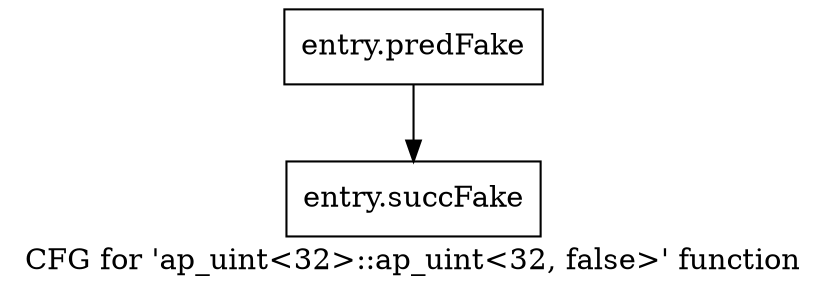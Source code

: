 digraph "CFG for 'ap_uint\<32\>::ap_uint\<32, false\>' function" {
	label="CFG for 'ap_uint\<32\>::ap_uint\<32, false\>' function";

	Node0x58be4f0 [shape=record,filename="",linenumber="",label="{entry.predFake}"];
	Node0x58be4f0 -> Node0x5abcc10[ callList="" memoryops="" filename="/home/omerfaruk/tools/Xilinx/Vitis_HLS/2023.2/include/ap_int.h" execusionnum="18"];
	Node0x5abcc10 [shape=record,filename="/home/omerfaruk/tools/Xilinx/Vitis_HLS/2023.2/include/ap_int.h",linenumber="256",label="{entry.succFake}"];
}
